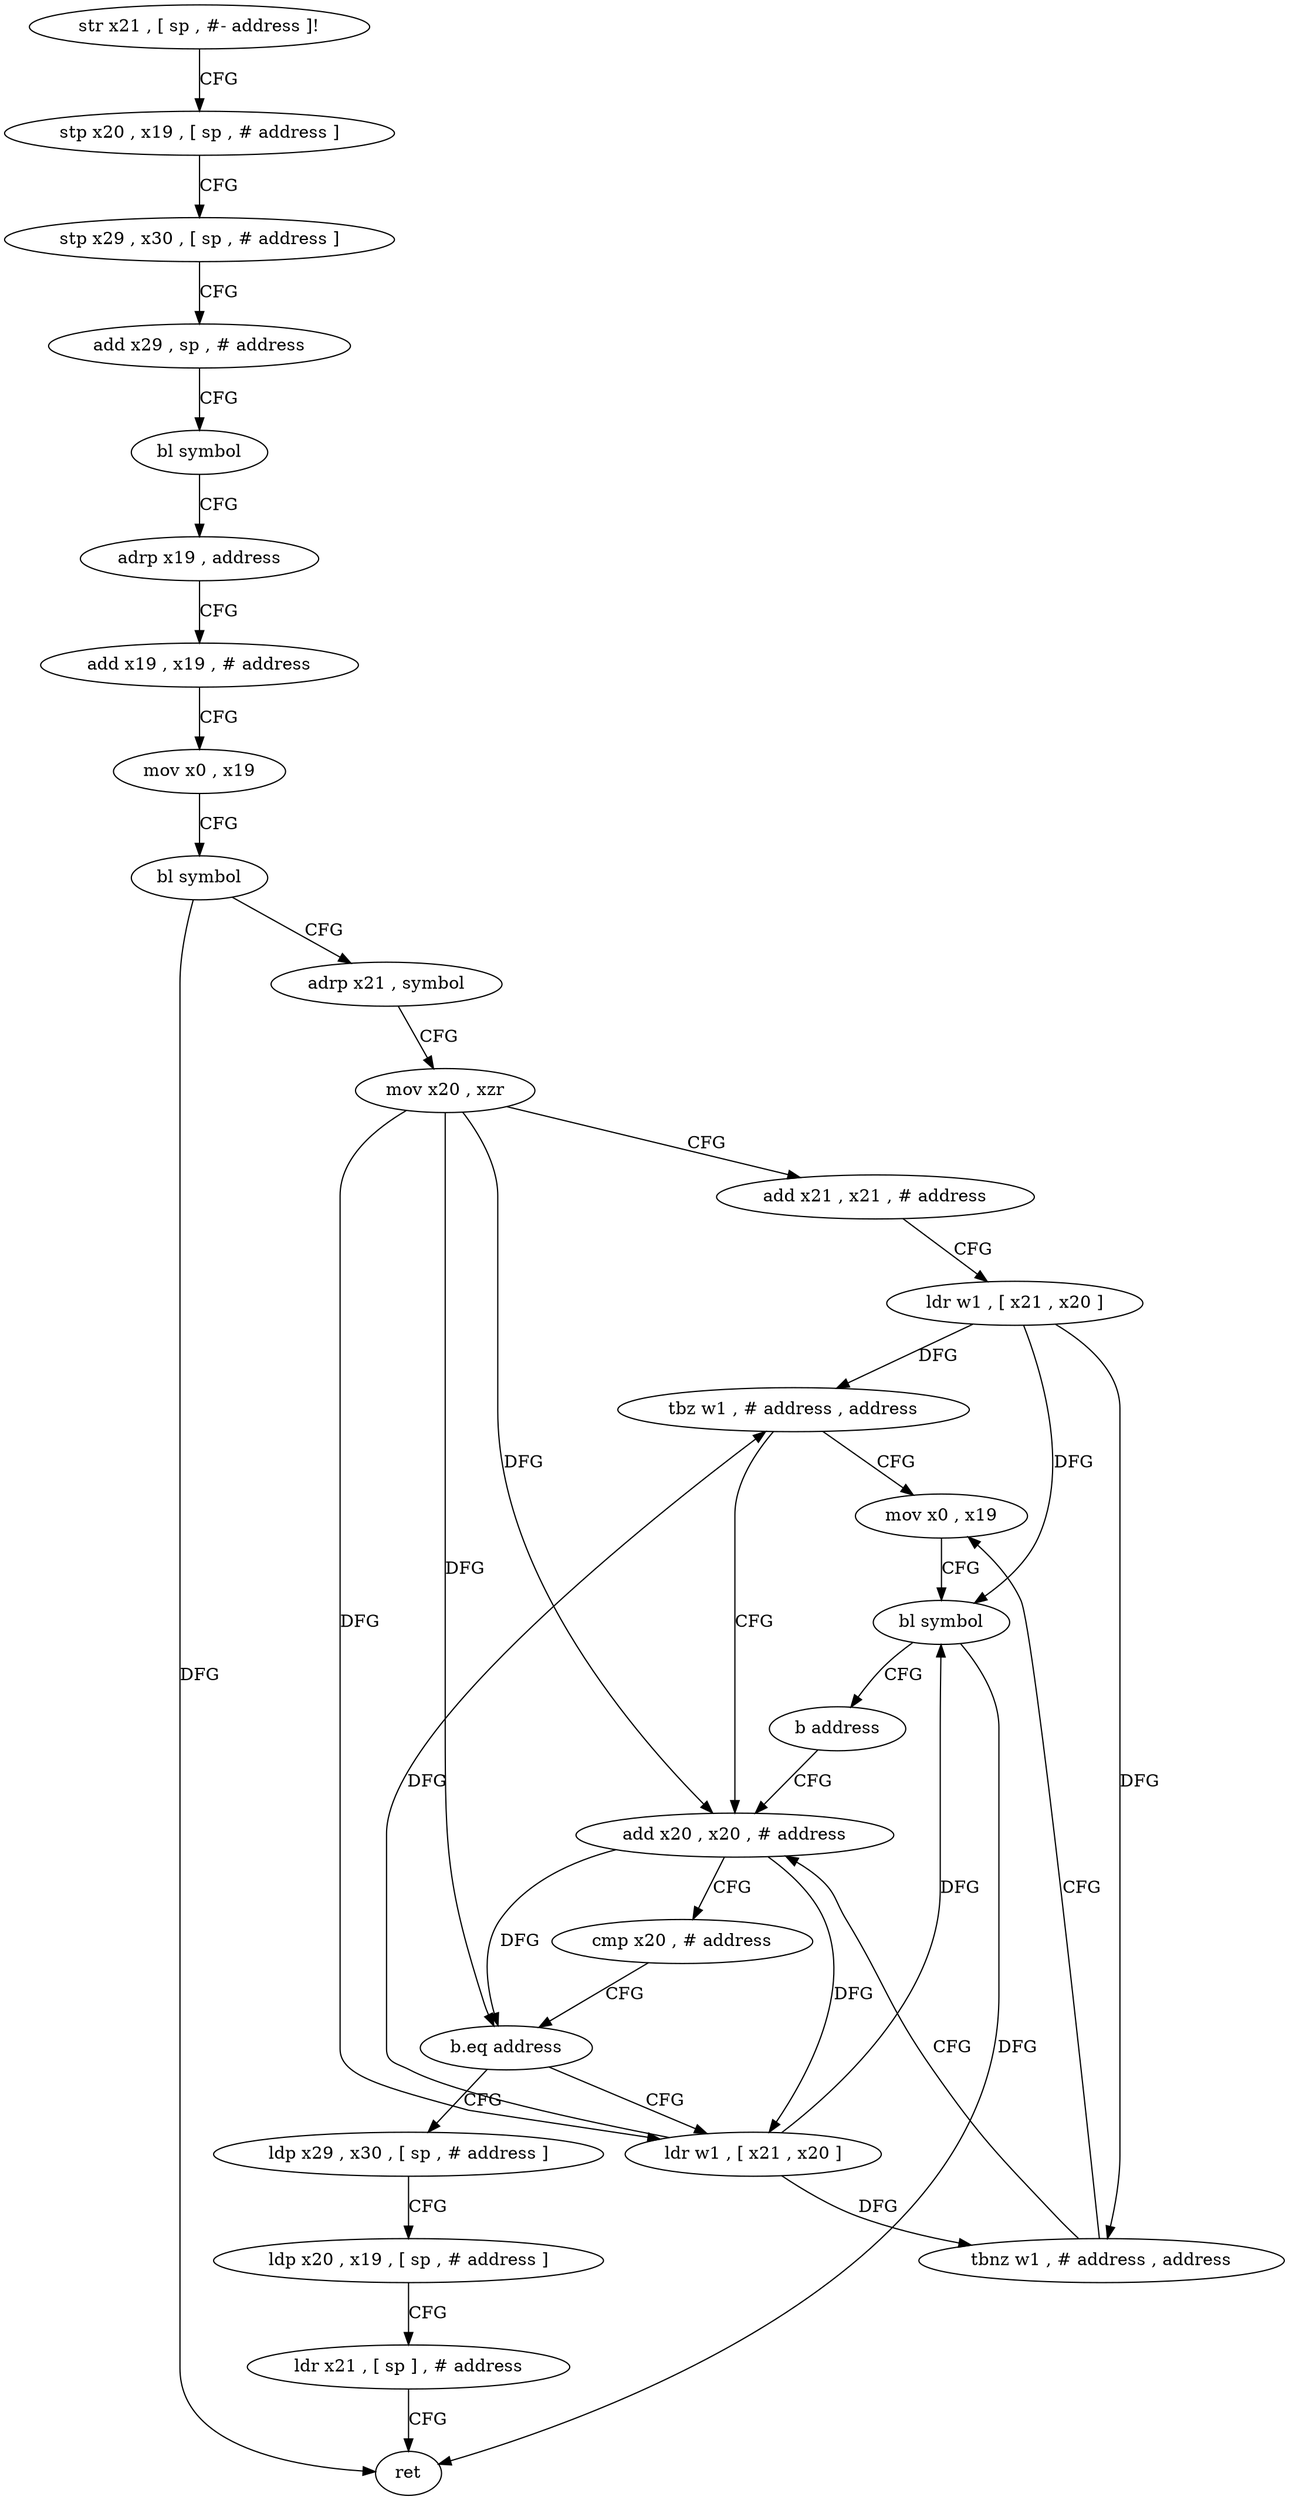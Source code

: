 digraph "func" {
"152308" [label = "str x21 , [ sp , #- address ]!" ]
"152312" [label = "stp x20 , x19 , [ sp , # address ]" ]
"152316" [label = "stp x29 , x30 , [ sp , # address ]" ]
"152320" [label = "add x29 , sp , # address" ]
"152324" [label = "bl symbol" ]
"152328" [label = "adrp x19 , address" ]
"152332" [label = "add x19 , x19 , # address" ]
"152336" [label = "mov x0 , x19" ]
"152340" [label = "bl symbol" ]
"152344" [label = "adrp x21 , symbol" ]
"152348" [label = "mov x20 , xzr" ]
"152352" [label = "add x21 , x21 , # address" ]
"152356" [label = "ldr w1 , [ x21 , x20 ]" ]
"152360" [label = "tbz w1 , # address , address" ]
"152384" [label = "mov x0 , x19" ]
"152364" [label = "add x20 , x20 , # address" ]
"152388" [label = "bl symbol" ]
"152392" [label = "b address" ]
"152368" [label = "cmp x20 , # address" ]
"152372" [label = "b.eq address" ]
"152396" [label = "ldp x29 , x30 , [ sp , # address ]" ]
"152376" [label = "ldr w1 , [ x21 , x20 ]" ]
"152400" [label = "ldp x20 , x19 , [ sp , # address ]" ]
"152404" [label = "ldr x21 , [ sp ] , # address" ]
"152408" [label = "ret" ]
"152380" [label = "tbnz w1 , # address , address" ]
"152308" -> "152312" [ label = "CFG" ]
"152312" -> "152316" [ label = "CFG" ]
"152316" -> "152320" [ label = "CFG" ]
"152320" -> "152324" [ label = "CFG" ]
"152324" -> "152328" [ label = "CFG" ]
"152328" -> "152332" [ label = "CFG" ]
"152332" -> "152336" [ label = "CFG" ]
"152336" -> "152340" [ label = "CFG" ]
"152340" -> "152344" [ label = "CFG" ]
"152340" -> "152408" [ label = "DFG" ]
"152344" -> "152348" [ label = "CFG" ]
"152348" -> "152352" [ label = "CFG" ]
"152348" -> "152364" [ label = "DFG" ]
"152348" -> "152372" [ label = "DFG" ]
"152348" -> "152376" [ label = "DFG" ]
"152352" -> "152356" [ label = "CFG" ]
"152356" -> "152360" [ label = "DFG" ]
"152356" -> "152388" [ label = "DFG" ]
"152356" -> "152380" [ label = "DFG" ]
"152360" -> "152384" [ label = "CFG" ]
"152360" -> "152364" [ label = "CFG" ]
"152384" -> "152388" [ label = "CFG" ]
"152364" -> "152368" [ label = "CFG" ]
"152364" -> "152372" [ label = "DFG" ]
"152364" -> "152376" [ label = "DFG" ]
"152388" -> "152392" [ label = "CFG" ]
"152388" -> "152408" [ label = "DFG" ]
"152392" -> "152364" [ label = "CFG" ]
"152368" -> "152372" [ label = "CFG" ]
"152372" -> "152396" [ label = "CFG" ]
"152372" -> "152376" [ label = "CFG" ]
"152396" -> "152400" [ label = "CFG" ]
"152376" -> "152380" [ label = "DFG" ]
"152376" -> "152360" [ label = "DFG" ]
"152376" -> "152388" [ label = "DFG" ]
"152400" -> "152404" [ label = "CFG" ]
"152404" -> "152408" [ label = "CFG" ]
"152380" -> "152364" [ label = "CFG" ]
"152380" -> "152384" [ label = "CFG" ]
}
